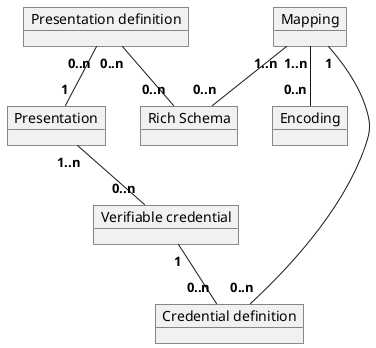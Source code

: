 @startuml
object "Presentation definition" as pres_def {
}
object "Presentation" as pres {
}
object "Mapping" as map {
}
object "Encoding" as enc {
}
object "Credential definition" as cred_def {
}
object "Verifiable credential" as verif_cred {
}
object "Rich Schema" as rich_schema {
}
pres "<b>1..n" -- "<b>0..n" verif_cred
map "<b>1" -- "<b>0..n" cred_def
pres_def "<b>0..n" -- "<b>1" pres
map "<b>1..n" -- "<b>0..n" rich_schema
pres_def "<b>0..n" -- "<b>0..n" rich_schema
verif_cred "<b>1" -- "<b>0..n" cred_def
map "<b>1..n" -- "<b>0..n" enc
@enduml
